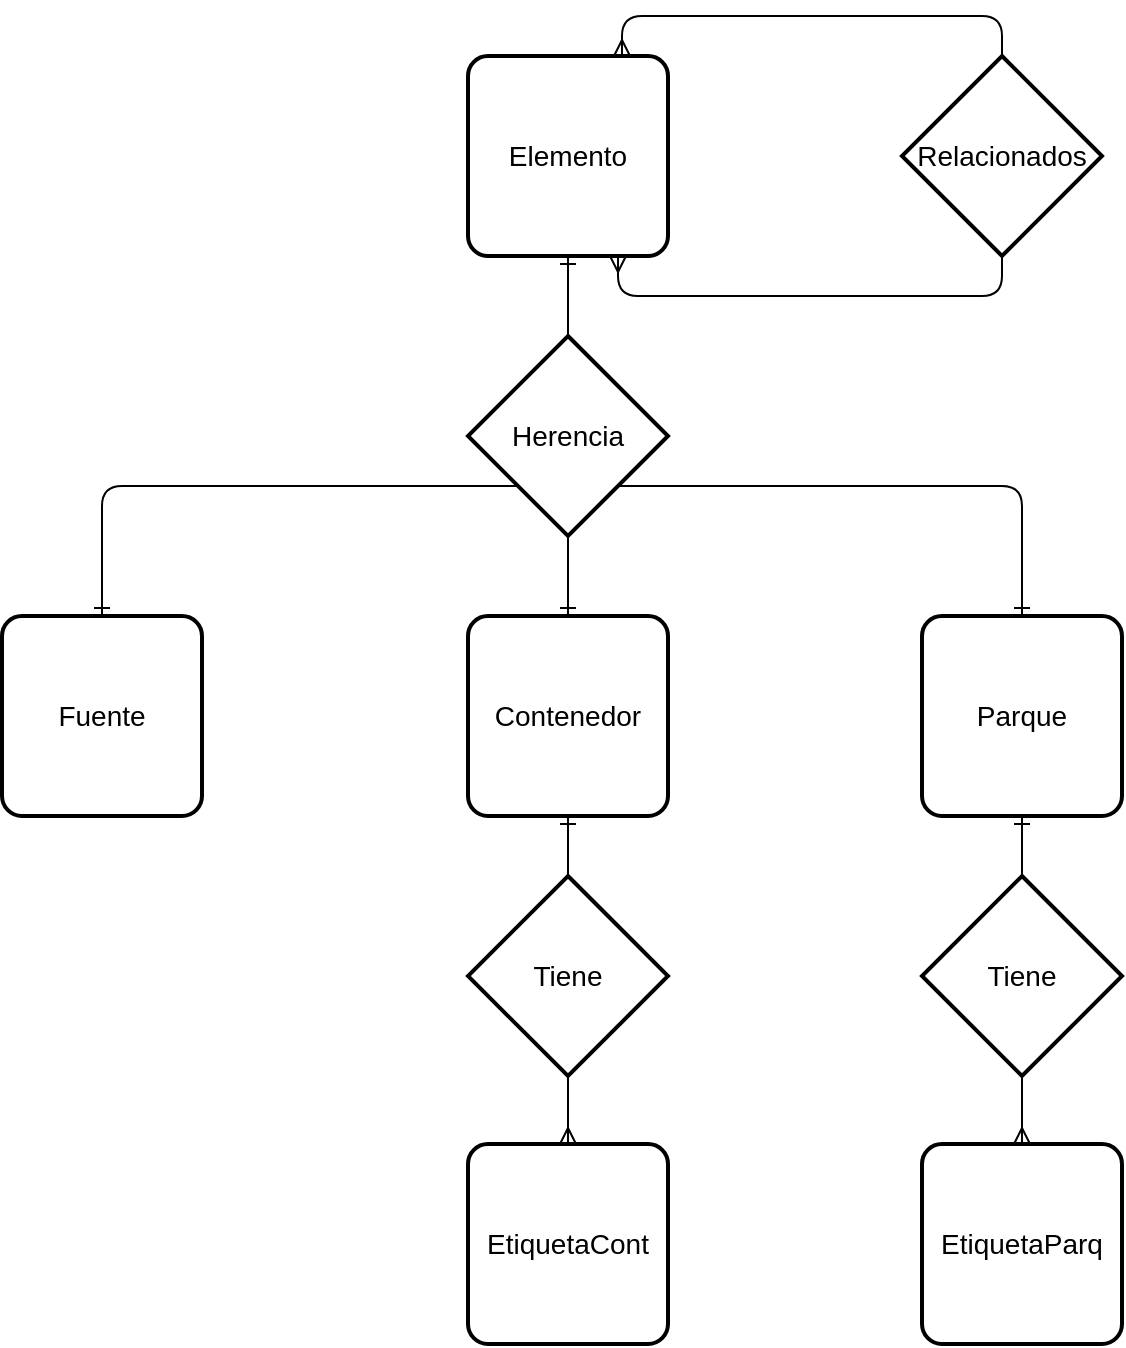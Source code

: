 <mxfile version="12.2.8" type="device" pages="1"><diagram id="OhVvr06vGZn7lRlw0xCB" name="Page-1"><mxGraphModel dx="868" dy="464" grid="1" gridSize="10" guides="1" tooltips="1" connect="1" arrows="1" fold="1" page="1" pageScale="1" pageWidth="827" pageHeight="1169" math="0" shadow="0"><root><mxCell id="0"/><mxCell id="1" parent="0"/><mxCell id="GbOpOHAlx5w-Ing2cxJW-1" value="Elemento" style="strokeWidth=2;rounded=1;arcSize=10;whiteSpace=wrap;html=1;align=center;fontSize=14;" vertex="1" parent="1"><mxGeometry x="363" y="40" width="100" height="100" as="geometry"/></mxCell><mxCell id="GbOpOHAlx5w-Ing2cxJW-2" value="Herencia" style="shape=rhombus;strokeWidth=2;fontSize=17;perimeter=rhombusPerimeter;whiteSpace=wrap;html=1;align=center;fontSize=14;" vertex="1" parent="1"><mxGeometry x="363" y="180" width="100" height="100" as="geometry"/></mxCell><mxCell id="GbOpOHAlx5w-Ing2cxJW-7" value="Fuente" style="strokeWidth=2;rounded=1;arcSize=10;whiteSpace=wrap;html=1;align=center;fontSize=14;" vertex="1" parent="1"><mxGeometry x="130" y="320" width="100" height="100" as="geometry"/></mxCell><mxCell id="GbOpOHAlx5w-Ing2cxJW-12" value="" style="fontSize=12;html=1;endArrow=ERone;endFill=1;entryX=0.5;entryY=1;entryDx=0;entryDy=0;exitX=0.5;exitY=0;exitDx=0;exitDy=0;" edge="1" parent="1" source="GbOpOHAlx5w-Ing2cxJW-2" target="GbOpOHAlx5w-Ing2cxJW-1"><mxGeometry width="100" height="100" relative="1" as="geometry"><mxPoint x="130" y="540" as="sourcePoint"/><mxPoint x="230" y="440" as="targetPoint"/></mxGeometry></mxCell><mxCell id="GbOpOHAlx5w-Ing2cxJW-13" value="" style="fontSize=12;html=1;endArrow=ERone;endFill=1;exitX=0;exitY=1;exitDx=0;exitDy=0;edgeStyle=orthogonalEdgeStyle;entryX=0.5;entryY=0;entryDx=0;entryDy=0;" edge="1" parent="1" source="GbOpOHAlx5w-Ing2cxJW-2" target="GbOpOHAlx5w-Ing2cxJW-7"><mxGeometry width="100" height="100" relative="1" as="geometry"><mxPoint x="130" y="540" as="sourcePoint"/><mxPoint x="220" y="260" as="targetPoint"/></mxGeometry></mxCell><mxCell id="GbOpOHAlx5w-Ing2cxJW-14" value="Contenedor" style="strokeWidth=2;rounded=1;arcSize=10;whiteSpace=wrap;html=1;align=center;fontSize=14;" vertex="1" parent="1"><mxGeometry x="363" y="320" width="100" height="100" as="geometry"/></mxCell><mxCell id="GbOpOHAlx5w-Ing2cxJW-15" value="Parque" style="strokeWidth=2;rounded=1;arcSize=10;whiteSpace=wrap;html=1;align=center;fontSize=14;" vertex="1" parent="1"><mxGeometry x="590" y="320" width="100" height="100" as="geometry"/></mxCell><mxCell id="GbOpOHAlx5w-Ing2cxJW-16" value="" style="fontSize=12;html=1;endArrow=ERone;endFill=1;exitX=0.5;exitY=1;exitDx=0;exitDy=0;entryX=0.5;entryY=0;entryDx=0;entryDy=0;" edge="1" parent="1" source="GbOpOHAlx5w-Ing2cxJW-2" target="GbOpOHAlx5w-Ing2cxJW-14"><mxGeometry width="100" height="100" relative="1" as="geometry"><mxPoint x="130" y="540" as="sourcePoint"/><mxPoint x="230" y="440" as="targetPoint"/></mxGeometry></mxCell><mxCell id="GbOpOHAlx5w-Ing2cxJW-17" value="" style="edgeStyle=orthogonalEdgeStyle;fontSize=12;html=1;endArrow=ERone;endFill=1;exitX=1;exitY=1;exitDx=0;exitDy=0;entryX=0.5;entryY=0;entryDx=0;entryDy=0;" edge="1" parent="1" source="GbOpOHAlx5w-Ing2cxJW-2" target="GbOpOHAlx5w-Ing2cxJW-15"><mxGeometry width="100" height="100" relative="1" as="geometry"><mxPoint x="130" y="540" as="sourcePoint"/><mxPoint x="230" y="440" as="targetPoint"/></mxGeometry></mxCell><mxCell id="GbOpOHAlx5w-Ing2cxJW-25" value="Relacionados" style="shape=rhombus;strokeWidth=2;fontSize=17;perimeter=rhombusPerimeter;whiteSpace=wrap;html=1;align=center;fontSize=14;" vertex="1" parent="1"><mxGeometry x="580" y="40" width="100" height="100" as="geometry"/></mxCell><mxCell id="GbOpOHAlx5w-Ing2cxJW-26" value="" style="edgeStyle=orthogonalEdgeStyle;fontSize=12;html=1;endArrow=ERmany;exitX=0.5;exitY=0;exitDx=0;exitDy=0;" edge="1" parent="1" source="GbOpOHAlx5w-Ing2cxJW-25"><mxGeometry width="100" height="100" relative="1" as="geometry"><mxPoint x="150" y="540" as="sourcePoint"/><mxPoint x="440" y="40" as="targetPoint"/><Array as="points"><mxPoint x="630" y="20"/><mxPoint x="440" y="20"/></Array></mxGeometry></mxCell><mxCell id="GbOpOHAlx5w-Ing2cxJW-27" value="" style="edgeStyle=elbowEdgeStyle;fontSize=12;html=1;endArrow=ERmany;exitX=0.5;exitY=1;exitDx=0;exitDy=0;entryX=0.75;entryY=1;entryDx=0;entryDy=0;elbow=vertical;" edge="1" parent="1" source="GbOpOHAlx5w-Ing2cxJW-25" target="GbOpOHAlx5w-Ing2cxJW-1"><mxGeometry width="100" height="100" relative="1" as="geometry"><mxPoint x="650" y="180" as="sourcePoint"/><mxPoint x="460" y="180" as="targetPoint"/><Array as="points"><mxPoint x="534" y="160"/></Array></mxGeometry></mxCell><mxCell id="GbOpOHAlx5w-Ing2cxJW-28" value="Tiene" style="shape=rhombus;strokeWidth=2;fontSize=17;perimeter=rhombusPerimeter;whiteSpace=wrap;html=1;align=center;fontSize=14;" vertex="1" parent="1"><mxGeometry x="363" y="450" width="100" height="100" as="geometry"/></mxCell><mxCell id="GbOpOHAlx5w-Ing2cxJW-29" value="&lt;div&gt;Tiene&lt;/div&gt;" style="shape=rhombus;strokeWidth=2;fontSize=17;perimeter=rhombusPerimeter;whiteSpace=wrap;html=1;align=center;fontSize=14;" vertex="1" parent="1"><mxGeometry x="590" y="450" width="100" height="100" as="geometry"/></mxCell><mxCell id="GbOpOHAlx5w-Ing2cxJW-30" value="" style="fontSize=12;html=1;endArrow=ERone;endFill=1;entryX=0.5;entryY=1;entryDx=0;entryDy=0;exitX=0.5;exitY=0;exitDx=0;exitDy=0;" edge="1" parent="1" source="GbOpOHAlx5w-Ing2cxJW-28" target="GbOpOHAlx5w-Ing2cxJW-14"><mxGeometry width="100" height="100" relative="1" as="geometry"><mxPoint x="130" y="670" as="sourcePoint"/><mxPoint x="230" y="570" as="targetPoint"/></mxGeometry></mxCell><mxCell id="GbOpOHAlx5w-Ing2cxJW-31" value="" style="fontSize=12;html=1;endArrow=ERone;endFill=1;entryX=0.5;entryY=1;entryDx=0;entryDy=0;exitX=0.5;exitY=0;exitDx=0;exitDy=0;" edge="1" parent="1" source="GbOpOHAlx5w-Ing2cxJW-29" target="GbOpOHAlx5w-Ing2cxJW-15"><mxGeometry width="100" height="100" relative="1" as="geometry"><mxPoint x="470" y="560" as="sourcePoint"/><mxPoint x="470" y="530" as="targetPoint"/><Array as="points"/></mxGeometry></mxCell><mxCell id="GbOpOHAlx5w-Ing2cxJW-32" value="EtiquetaCont" style="strokeWidth=2;rounded=1;arcSize=10;whiteSpace=wrap;html=1;align=center;fontSize=14;" vertex="1" parent="1"><mxGeometry x="363" y="584" width="100" height="100" as="geometry"/></mxCell><mxCell id="GbOpOHAlx5w-Ing2cxJW-33" value="" style="fontSize=12;html=1;endArrow=ERmany;exitX=0.5;exitY=1;exitDx=0;exitDy=0;entryX=0.5;entryY=0;entryDx=0;entryDy=0;" edge="1" parent="1" source="GbOpOHAlx5w-Ing2cxJW-28" target="GbOpOHAlx5w-Ing2cxJW-32"><mxGeometry width="100" height="100" relative="1" as="geometry"><mxPoint x="130" y="810" as="sourcePoint"/><mxPoint x="230" y="710" as="targetPoint"/></mxGeometry></mxCell><mxCell id="GbOpOHAlx5w-Ing2cxJW-34" value="" style="fontSize=12;html=1;endArrow=ERmany;exitX=0.5;exitY=1;exitDx=0;exitDy=0;entryX=0.5;entryY=0;entryDx=0;entryDy=0;" edge="1" parent="1" source="GbOpOHAlx5w-Ing2cxJW-29" target="GbOpOHAlx5w-Ing2cxJW-36"><mxGeometry width="100" height="100" relative="1" as="geometry"><mxPoint x="423" y="560" as="sourcePoint"/><mxPoint x="560" y="594" as="targetPoint"/><Array as="points"/></mxGeometry></mxCell><mxCell id="GbOpOHAlx5w-Ing2cxJW-36" value="EtiquetaParq" style="strokeWidth=2;rounded=1;arcSize=10;whiteSpace=wrap;html=1;align=center;fontSize=14;" vertex="1" parent="1"><mxGeometry x="590" y="584" width="100" height="100" as="geometry"/></mxCell></root></mxGraphModel></diagram></mxfile>